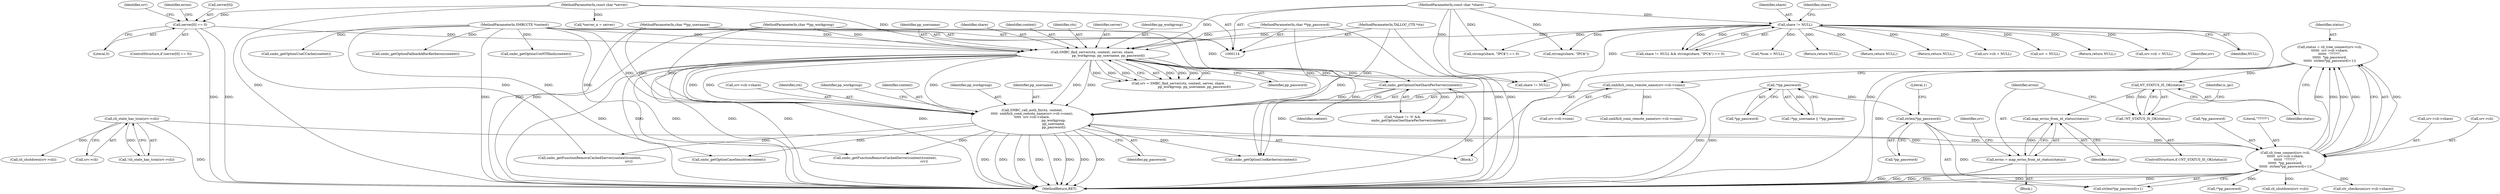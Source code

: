 digraph "0_samba_1ba49b8f389eda3414b14410c7fbcb4041ca06b1@API" {
"1000271" [label="(Call,status = cli_tree_connect(srv->cli,\n\t\t\t\t\t\t  srv->cli->share,\n\t\t\t\t\t\t  \"?????\",\n\t\t\t\t\t\t  *pp_password,\n\t\t\t\t\t\t  strlen(*pp_password)+1))"];
"1000273" [label="(Call,cli_tree_connect(srv->cli,\n\t\t\t\t\t\t  srv->cli->share,\n\t\t\t\t\t\t  \"?????\",\n\t\t\t\t\t\t  *pp_password,\n\t\t\t\t\t\t  strlen(*pp_password)+1))"];
"1000219" [label="(Call,cli_state_has_tcon(srv->cli))"];
"1000224" [label="(Call,SMBC_call_auth_fn(ctx, context,\n\t\t\t\t\t  smbXcli_conn_remote_name(srv->cli->conn),\n\t\t\t\t\t  srv->cli->share,\n                                          pp_workgroup,\n                                          pp_username,\n                                          pp_password))"];
"1000194" [label="(Call,SMBC_find_server(ctx, context, server, share,\n                               pp_workgroup, pp_username, pp_password))"];
"1000115" [label="(MethodParameterIn,TALLOC_CTX *ctx)"];
"1000116" [label="(MethodParameterIn,SMBCCTX *context)"];
"1000181" [label="(Call,server[0] == 0)"];
"1000118" [label="(MethodParameterIn,const char *server)"];
"1000146" [label="(Call,share != NULL)"];
"1000120" [label="(MethodParameterIn,const char *share)"];
"1000121" [label="(MethodParameterIn,char **pp_workgroup)"];
"1000122" [label="(MethodParameterIn,char **pp_username)"];
"1000123" [label="(MethodParameterIn,char **pp_password)"];
"1000214" [label="(Call,smbc_getOptionOneSharePerServer(context))"];
"1000227" [label="(Call,smbXcli_conn_remote_name(srv->cli->conn))"];
"1000286" [label="(Call,strlen(*pp_password))"];
"1000250" [label="(Call,!*pp_password)"];
"1000292" [label="(Call,NT_STATUS_IS_OK(status))"];
"1000291" [label="(Call,!NT_STATUS_IS_OK(status))"];
"1000297" [label="(Call,map_errno_from_nt_status(status))"];
"1000295" [label="(Call,errno = map_errno_from_nt_status(status))"];
"1000120" [label="(MethodParameterIn,const char *share)"];
"1000227" [label="(Call,smbXcli_conn_remote_name(srv->cli->conn))"];
"1000193" [label="(Identifier,srv)"];
"1000287" [label="(Call,*pp_password)"];
"1000295" [label="(Call,errno = map_errno_from_nt_status(status))"];
"1000277" [label="(Call,srv->cli->share)"];
"1000233" [label="(Call,srv->cli->share)"];
"1000269" [label="(Return,return NULL;)"];
"1000194" [label="(Call,SMBC_find_server(ctx, context, server, share,\n                               pp_workgroup, pp_username, pp_password))"];
"1000223" [label="(Block,)"];
"1000218" [label="(Call,!cli_state_has_tcon(srv->cli))"];
"1000296" [label="(Identifier,errno)"];
"1000139" [label="(Call,*server_n = server)"];
"1000272" [label="(Identifier,status)"];
"1000461" [label="(Call,smbc_getOptionFallbackAfterKerberos(context))"];
"1000297" [label="(Call,map_errno_from_nt_status(status))"];
"1000188" [label="(Identifier,errno)"];
"1000454" [label="(Call,smbc_getOptionUseKerberos(context))"];
"1000200" [label="(Identifier,pp_username)"];
"1000301" [label="(Identifier,srv)"];
"1000225" [label="(Identifier,ctx)"];
"1000434" [label="(Return,return NULL;)"];
"1000475" [label="(Call,smbc_getOptionUseNTHash(context))"];
"1000215" [label="(Identifier,context)"];
"1000427" [label="(Call,!*pp_password)"];
"1000251" [label="(Call,*pp_password)"];
"1000181" [label="(Call,server[0] == 0)"];
"1000274" [label="(Call,srv->cli)"];
"1000261" [label="(Call,srv->cli = NULL)"];
"1000214" [label="(Call,smbc_getOptionOneSharePerServer(context))"];
"1000147" [label="(Identifier,share)"];
"1000146" [label="(Call,share != NULL)"];
"1000273" [label="(Call,cli_tree_connect(srv->cli,\n\t\t\t\t\t\t  srv->cli->share,\n\t\t\t\t\t\t  \"?????\",\n\t\t\t\t\t\t  *pp_password,\n\t\t\t\t\t\t  strlen(*pp_password)+1))"];
"1000198" [label="(Identifier,share)"];
"1000122" [label="(MethodParameterIn,char **pp_username)"];
"1000224" [label="(Call,SMBC_call_auth_fn(ctx, context,\n\t\t\t\t\t  smbXcli_conn_remote_name(srv->cli->conn),\n\t\t\t\t\t  srv->cli->share,\n                                          pp_workgroup,\n                                          pp_username,\n                                          pp_password))"];
"1000311" [label="(Call,srv = NULL)"];
"1000292" [label="(Call,NT_STATUS_IS_OK(status))"];
"1000266" [label="(Call,smbc_getFunctionRemoveCachedServer(context)(context,\n                                                                            srv))"];
"1000228" [label="(Call,srv->cli->conn)"];
"1000115" [label="(MethodParameterIn,TALLOC_CTX *ctx)"];
"1000286" [label="(Call,strlen(*pp_password))"];
"1000496" [label="(MethodReturn,RET)"];
"1000416" [label="(Return,return NULL;)"];
"1000299" [label="(Call,cli_shutdown(srv->cli))"];
"1000315" [label="(Identifier,is_ipc)"];
"1000240" [label="(Identifier,pp_password)"];
"1000235" [label="(Identifier,srv)"];
"1000196" [label="(Identifier,context)"];
"1000290" [label="(ControlStructure,if (!NT_STATUS_IS_OK(status)))"];
"1000150" [label="(Call,strcmp(share, \"IPC$\"))"];
"1000283" [label="(Call,*pp_password)"];
"1000289" [label="(Literal,1)"];
"1000151" [label="(Identifier,share)"];
"1000303" [label="(Call,srv->cli = NULL)"];
"1000219" [label="(Call,cli_state_has_tcon(srv->cli))"];
"1000294" [label="(Block,)"];
"1000383" [label="(Call,smbXcli_conn_remote_name(srv->cli->conn))"];
"1000192" [label="(Call,srv = SMBC_find_server(ctx, context, server, share,\n                               pp_workgroup, pp_username, pp_password))"];
"1000195" [label="(Identifier,ctx)"];
"1000182" [label="(Call,server[0])"];
"1000257" [label="(Call,cli_shutdown(srv->cli))"];
"1000343" [label="(Call,smbc_getOptionCaseSensitive(context))"];
"1000245" [label="(Identifier,pp_workgroup)"];
"1000148" [label="(Identifier,NULL)"];
"1000123" [label="(MethodParameterIn,char **pp_password)"];
"1000398" [label="(Call,str_checksum(srv->cli->share))"];
"1000298" [label="(Identifier,status)"];
"1000271" [label="(Call,status = cli_tree_connect(srv->cli,\n\t\t\t\t\t\t  srv->cli->share,\n\t\t\t\t\t\t  \"?????\",\n\t\t\t\t\t\t  *pp_password,\n\t\t\t\t\t\t  strlen(*pp_password)+1))"];
"1000226" [label="(Identifier,context)"];
"1000209" [label="(Call,*share != '\0' &&\n            smbc_getOptionOneSharePerServer(context))"];
"1000246" [label="(Call,!*pp_username || !*pp_password)"];
"1000206" [label="(Call,share != NULL)"];
"1000145" [label="(Call,share != NULL && strcmp(share, \"IPC$\") == 0)"];
"1000285" [label="(Call,strlen(*pp_password)+1)"];
"1000185" [label="(Literal,0)"];
"1000238" [label="(Identifier,pp_workgroup)"];
"1000250" [label="(Call,!*pp_password)"];
"1000308" [label="(Call,smbc_getFunctionRemoveCachedServer(context)(context,\n                                                                            srv))"];
"1000149" [label="(Call,strcmp(share, \"IPC$\") == 0)"];
"1000121" [label="(MethodParameterIn,char **pp_workgroup)"];
"1000201" [label="(Identifier,pp_password)"];
"1000167" [label="(Call,*tcon = NULL)"];
"1000291" [label="(Call,!NT_STATUS_IS_OK(status))"];
"1000197" [label="(Identifier,server)"];
"1000180" [label="(ControlStructure,if (server[0] == 0))"];
"1000118" [label="(MethodParameterIn,const char *server)"];
"1000282" [label="(Literal,\"?????\")"];
"1000190" [label="(Return,return NULL;)"];
"1000293" [label="(Identifier,status)"];
"1000468" [label="(Call,smbc_getOptionUseCCache(context))"];
"1000116" [label="(MethodParameterIn,SMBCCTX *context)"];
"1000220" [label="(Call,srv->cli)"];
"1000199" [label="(Identifier,pp_workgroup)"];
"1000239" [label="(Identifier,pp_username)"];
"1000271" -> "1000223"  [label="AST: "];
"1000271" -> "1000273"  [label="CFG: "];
"1000272" -> "1000271"  [label="AST: "];
"1000273" -> "1000271"  [label="AST: "];
"1000293" -> "1000271"  [label="CFG: "];
"1000271" -> "1000496"  [label="DDG: "];
"1000273" -> "1000271"  [label="DDG: "];
"1000273" -> "1000271"  [label="DDG: "];
"1000273" -> "1000271"  [label="DDG: "];
"1000273" -> "1000271"  [label="DDG: "];
"1000273" -> "1000271"  [label="DDG: "];
"1000271" -> "1000292"  [label="DDG: "];
"1000273" -> "1000285"  [label="CFG: "];
"1000274" -> "1000273"  [label="AST: "];
"1000277" -> "1000273"  [label="AST: "];
"1000282" -> "1000273"  [label="AST: "];
"1000283" -> "1000273"  [label="AST: "];
"1000285" -> "1000273"  [label="AST: "];
"1000273" -> "1000496"  [label="DDG: "];
"1000273" -> "1000496"  [label="DDG: "];
"1000273" -> "1000496"  [label="DDG: "];
"1000273" -> "1000496"  [label="DDG: "];
"1000219" -> "1000273"  [label="DDG: "];
"1000224" -> "1000273"  [label="DDG: "];
"1000286" -> "1000273"  [label="DDG: "];
"1000273" -> "1000299"  [label="DDG: "];
"1000273" -> "1000398"  [label="DDG: "];
"1000273" -> "1000427"  [label="DDG: "];
"1000219" -> "1000218"  [label="AST: "];
"1000219" -> "1000220"  [label="CFG: "];
"1000220" -> "1000219"  [label="AST: "];
"1000218" -> "1000219"  [label="CFG: "];
"1000219" -> "1000496"  [label="DDG: "];
"1000219" -> "1000218"  [label="DDG: "];
"1000219" -> "1000257"  [label="DDG: "];
"1000224" -> "1000223"  [label="AST: "];
"1000224" -> "1000240"  [label="CFG: "];
"1000225" -> "1000224"  [label="AST: "];
"1000226" -> "1000224"  [label="AST: "];
"1000227" -> "1000224"  [label="AST: "];
"1000233" -> "1000224"  [label="AST: "];
"1000238" -> "1000224"  [label="AST: "];
"1000239" -> "1000224"  [label="AST: "];
"1000240" -> "1000224"  [label="AST: "];
"1000245" -> "1000224"  [label="CFG: "];
"1000224" -> "1000496"  [label="DDG: "];
"1000224" -> "1000496"  [label="DDG: "];
"1000224" -> "1000496"  [label="DDG: "];
"1000224" -> "1000496"  [label="DDG: "];
"1000224" -> "1000496"  [label="DDG: "];
"1000224" -> "1000496"  [label="DDG: "];
"1000224" -> "1000496"  [label="DDG: "];
"1000224" -> "1000496"  [label="DDG: "];
"1000194" -> "1000224"  [label="DDG: "];
"1000194" -> "1000224"  [label="DDG: "];
"1000194" -> "1000224"  [label="DDG: "];
"1000194" -> "1000224"  [label="DDG: "];
"1000194" -> "1000224"  [label="DDG: "];
"1000115" -> "1000224"  [label="DDG: "];
"1000214" -> "1000224"  [label="DDG: "];
"1000116" -> "1000224"  [label="DDG: "];
"1000227" -> "1000224"  [label="DDG: "];
"1000121" -> "1000224"  [label="DDG: "];
"1000122" -> "1000224"  [label="DDG: "];
"1000123" -> "1000224"  [label="DDG: "];
"1000224" -> "1000266"  [label="DDG: "];
"1000224" -> "1000308"  [label="DDG: "];
"1000224" -> "1000343"  [label="DDG: "];
"1000224" -> "1000454"  [label="DDG: "];
"1000194" -> "1000192"  [label="AST: "];
"1000194" -> "1000201"  [label="CFG: "];
"1000195" -> "1000194"  [label="AST: "];
"1000196" -> "1000194"  [label="AST: "];
"1000197" -> "1000194"  [label="AST: "];
"1000198" -> "1000194"  [label="AST: "];
"1000199" -> "1000194"  [label="AST: "];
"1000200" -> "1000194"  [label="AST: "];
"1000201" -> "1000194"  [label="AST: "];
"1000192" -> "1000194"  [label="CFG: "];
"1000194" -> "1000496"  [label="DDG: "];
"1000194" -> "1000496"  [label="DDG: "];
"1000194" -> "1000496"  [label="DDG: "];
"1000194" -> "1000496"  [label="DDG: "];
"1000194" -> "1000496"  [label="DDG: "];
"1000194" -> "1000496"  [label="DDG: "];
"1000194" -> "1000496"  [label="DDG: "];
"1000194" -> "1000192"  [label="DDG: "];
"1000194" -> "1000192"  [label="DDG: "];
"1000194" -> "1000192"  [label="DDG: "];
"1000194" -> "1000192"  [label="DDG: "];
"1000194" -> "1000192"  [label="DDG: "];
"1000194" -> "1000192"  [label="DDG: "];
"1000194" -> "1000192"  [label="DDG: "];
"1000115" -> "1000194"  [label="DDG: "];
"1000116" -> "1000194"  [label="DDG: "];
"1000181" -> "1000194"  [label="DDG: "];
"1000118" -> "1000194"  [label="DDG: "];
"1000146" -> "1000194"  [label="DDG: "];
"1000120" -> "1000194"  [label="DDG: "];
"1000121" -> "1000194"  [label="DDG: "];
"1000122" -> "1000194"  [label="DDG: "];
"1000123" -> "1000194"  [label="DDG: "];
"1000194" -> "1000206"  [label="DDG: "];
"1000194" -> "1000214"  [label="DDG: "];
"1000194" -> "1000454"  [label="DDG: "];
"1000115" -> "1000114"  [label="AST: "];
"1000115" -> "1000496"  [label="DDG: "];
"1000116" -> "1000114"  [label="AST: "];
"1000116" -> "1000496"  [label="DDG: "];
"1000116" -> "1000214"  [label="DDG: "];
"1000116" -> "1000266"  [label="DDG: "];
"1000116" -> "1000308"  [label="DDG: "];
"1000116" -> "1000343"  [label="DDG: "];
"1000116" -> "1000454"  [label="DDG: "];
"1000116" -> "1000461"  [label="DDG: "];
"1000116" -> "1000468"  [label="DDG: "];
"1000116" -> "1000475"  [label="DDG: "];
"1000181" -> "1000180"  [label="AST: "];
"1000181" -> "1000185"  [label="CFG: "];
"1000182" -> "1000181"  [label="AST: "];
"1000185" -> "1000181"  [label="AST: "];
"1000188" -> "1000181"  [label="CFG: "];
"1000193" -> "1000181"  [label="CFG: "];
"1000181" -> "1000496"  [label="DDG: "];
"1000181" -> "1000496"  [label="DDG: "];
"1000118" -> "1000181"  [label="DDG: "];
"1000118" -> "1000114"  [label="AST: "];
"1000118" -> "1000496"  [label="DDG: "];
"1000118" -> "1000139"  [label="DDG: "];
"1000146" -> "1000145"  [label="AST: "];
"1000146" -> "1000148"  [label="CFG: "];
"1000147" -> "1000146"  [label="AST: "];
"1000148" -> "1000146"  [label="AST: "];
"1000151" -> "1000146"  [label="CFG: "];
"1000145" -> "1000146"  [label="CFG: "];
"1000146" -> "1000496"  [label="DDG: "];
"1000146" -> "1000145"  [label="DDG: "];
"1000146" -> "1000145"  [label="DDG: "];
"1000120" -> "1000146"  [label="DDG: "];
"1000146" -> "1000149"  [label="DDG: "];
"1000146" -> "1000150"  [label="DDG: "];
"1000146" -> "1000167"  [label="DDG: "];
"1000146" -> "1000190"  [label="DDG: "];
"1000146" -> "1000206"  [label="DDG: "];
"1000146" -> "1000261"  [label="DDG: "];
"1000146" -> "1000269"  [label="DDG: "];
"1000146" -> "1000303"  [label="DDG: "];
"1000146" -> "1000311"  [label="DDG: "];
"1000146" -> "1000416"  [label="DDG: "];
"1000146" -> "1000434"  [label="DDG: "];
"1000120" -> "1000114"  [label="AST: "];
"1000120" -> "1000496"  [label="DDG: "];
"1000120" -> "1000149"  [label="DDG: "];
"1000120" -> "1000150"  [label="DDG: "];
"1000120" -> "1000206"  [label="DDG: "];
"1000121" -> "1000114"  [label="AST: "];
"1000121" -> "1000496"  [label="DDG: "];
"1000122" -> "1000114"  [label="AST: "];
"1000122" -> "1000496"  [label="DDG: "];
"1000123" -> "1000114"  [label="AST: "];
"1000123" -> "1000496"  [label="DDG: "];
"1000214" -> "1000209"  [label="AST: "];
"1000214" -> "1000215"  [label="CFG: "];
"1000215" -> "1000214"  [label="AST: "];
"1000209" -> "1000214"  [label="CFG: "];
"1000214" -> "1000496"  [label="DDG: "];
"1000214" -> "1000209"  [label="DDG: "];
"1000214" -> "1000454"  [label="DDG: "];
"1000227" -> "1000228"  [label="CFG: "];
"1000228" -> "1000227"  [label="AST: "];
"1000235" -> "1000227"  [label="CFG: "];
"1000227" -> "1000496"  [label="DDG: "];
"1000227" -> "1000383"  [label="DDG: "];
"1000286" -> "1000285"  [label="AST: "];
"1000286" -> "1000287"  [label="CFG: "];
"1000287" -> "1000286"  [label="AST: "];
"1000289" -> "1000286"  [label="CFG: "];
"1000286" -> "1000285"  [label="DDG: "];
"1000250" -> "1000286"  [label="DDG: "];
"1000250" -> "1000246"  [label="AST: "];
"1000250" -> "1000251"  [label="CFG: "];
"1000251" -> "1000250"  [label="AST: "];
"1000246" -> "1000250"  [label="CFG: "];
"1000250" -> "1000496"  [label="DDG: "];
"1000250" -> "1000246"  [label="DDG: "];
"1000292" -> "1000291"  [label="AST: "];
"1000292" -> "1000293"  [label="CFG: "];
"1000293" -> "1000292"  [label="AST: "];
"1000291" -> "1000292"  [label="CFG: "];
"1000292" -> "1000291"  [label="DDG: "];
"1000292" -> "1000297"  [label="DDG: "];
"1000291" -> "1000290"  [label="AST: "];
"1000296" -> "1000291"  [label="CFG: "];
"1000315" -> "1000291"  [label="CFG: "];
"1000297" -> "1000295"  [label="AST: "];
"1000297" -> "1000298"  [label="CFG: "];
"1000298" -> "1000297"  [label="AST: "];
"1000295" -> "1000297"  [label="CFG: "];
"1000297" -> "1000295"  [label="DDG: "];
"1000295" -> "1000294"  [label="AST: "];
"1000296" -> "1000295"  [label="AST: "];
"1000301" -> "1000295"  [label="CFG: "];
"1000295" -> "1000496"  [label="DDG: "];
"1000295" -> "1000496"  [label="DDG: "];
}

